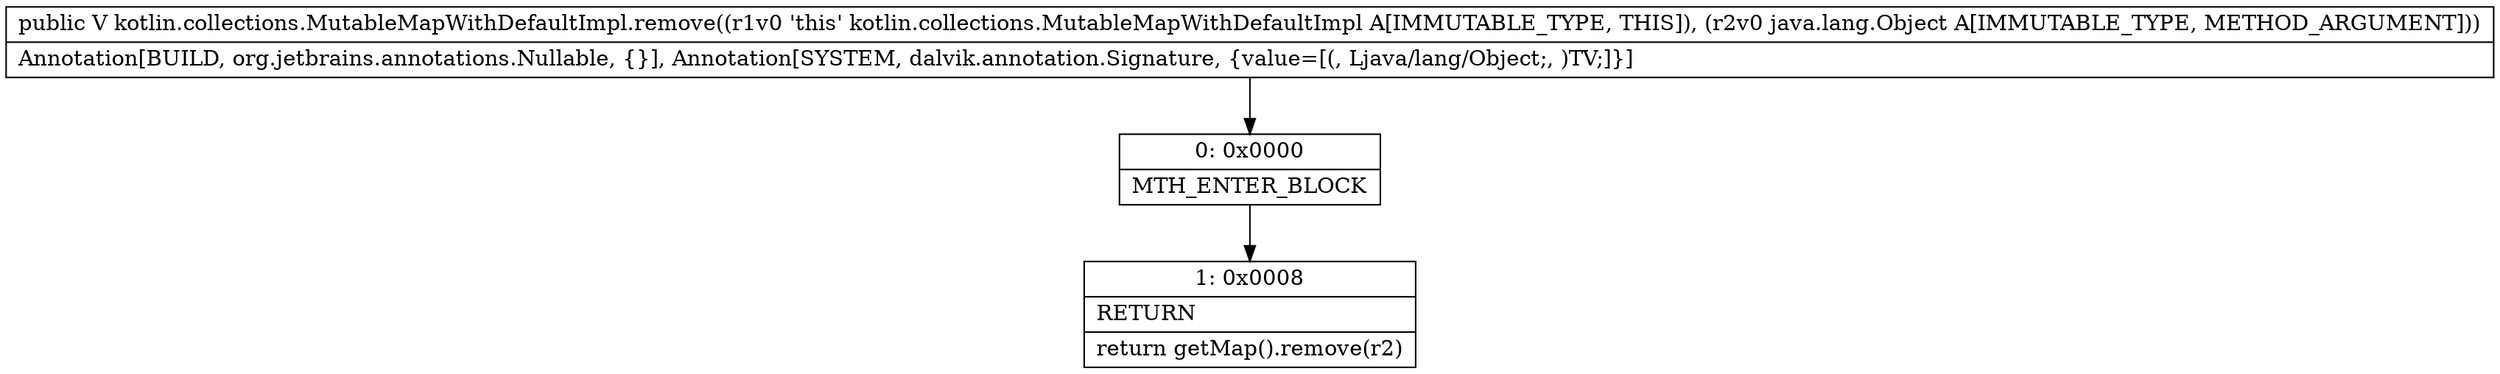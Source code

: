 digraph "CFG forkotlin.collections.MutableMapWithDefaultImpl.remove(Ljava\/lang\/Object;)Ljava\/lang\/Object;" {
Node_0 [shape=record,label="{0\:\ 0x0000|MTH_ENTER_BLOCK\l}"];
Node_1 [shape=record,label="{1\:\ 0x0008|RETURN\l|return getMap().remove(r2)\l}"];
MethodNode[shape=record,label="{public V kotlin.collections.MutableMapWithDefaultImpl.remove((r1v0 'this' kotlin.collections.MutableMapWithDefaultImpl A[IMMUTABLE_TYPE, THIS]), (r2v0 java.lang.Object A[IMMUTABLE_TYPE, METHOD_ARGUMENT]))  | Annotation[BUILD, org.jetbrains.annotations.Nullable, \{\}], Annotation[SYSTEM, dalvik.annotation.Signature, \{value=[(, Ljava\/lang\/Object;, )TV;]\}]\l}"];
MethodNode -> Node_0;
Node_0 -> Node_1;
}

